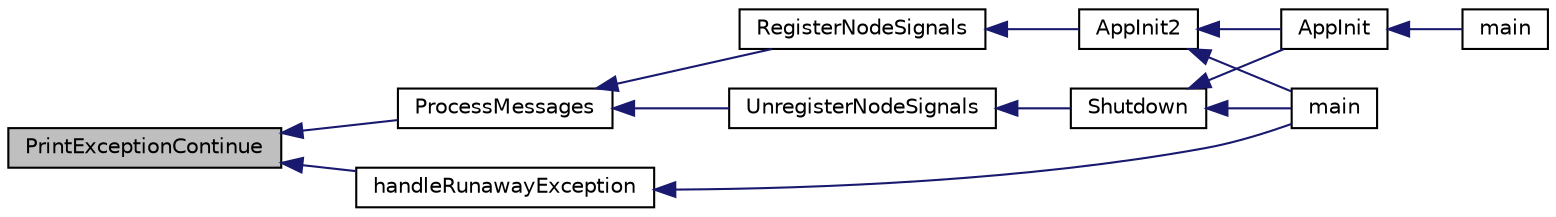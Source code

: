 digraph "PrintExceptionContinue"
{
  edge [fontname="Helvetica",fontsize="10",labelfontname="Helvetica",labelfontsize="10"];
  node [fontname="Helvetica",fontsize="10",shape=record];
  rankdir="LR";
  Node5556 [label="PrintExceptionContinue",height=0.2,width=0.4,color="black", fillcolor="grey75", style="filled", fontcolor="black"];
  Node5556 -> Node5557 [dir="back",color="midnightblue",fontsize="10",style="solid",fontname="Helvetica"];
  Node5557 [label="ProcessMessages",height=0.2,width=0.4,color="black", fillcolor="white", style="filled",URL="$d4/dbf/main_8h.html#a196f9318f02448b85b28d612698934fd"];
  Node5557 -> Node5558 [dir="back",color="midnightblue",fontsize="10",style="solid",fontname="Helvetica"];
  Node5558 [label="RegisterNodeSignals",height=0.2,width=0.4,color="black", fillcolor="white", style="filled",URL="$d4/dbf/main_8h.html#ab02615ff65f91d69f8d786ec900baa8a",tooltip="Register with a network node to receive its signals. "];
  Node5558 -> Node5559 [dir="back",color="midnightblue",fontsize="10",style="solid",fontname="Helvetica"];
  Node5559 [label="AppInit2",height=0.2,width=0.4,color="black", fillcolor="white", style="filled",URL="$d8/dc0/init_8h.html#a1a4c1bfbf6ba1db77e988b89b9cadfd3",tooltip="Initialize ion. "];
  Node5559 -> Node5560 [dir="back",color="midnightblue",fontsize="10",style="solid",fontname="Helvetica"];
  Node5560 [label="AppInit",height=0.2,width=0.4,color="black", fillcolor="white", style="filled",URL="$d4/d35/iond_8cpp.html#ac59316b767e6984e1285f0531275286b"];
  Node5560 -> Node5561 [dir="back",color="midnightblue",fontsize="10",style="solid",fontname="Helvetica"];
  Node5561 [label="main",height=0.2,width=0.4,color="black", fillcolor="white", style="filled",URL="$d4/d35/iond_8cpp.html#a0ddf1224851353fc92bfbff6f499fa97"];
  Node5559 -> Node5562 [dir="back",color="midnightblue",fontsize="10",style="solid",fontname="Helvetica"];
  Node5562 [label="main",height=0.2,width=0.4,color="black", fillcolor="white", style="filled",URL="$d5/d2d/ion_8cpp.html#a0ddf1224851353fc92bfbff6f499fa97"];
  Node5557 -> Node5563 [dir="back",color="midnightblue",fontsize="10",style="solid",fontname="Helvetica"];
  Node5563 [label="UnregisterNodeSignals",height=0.2,width=0.4,color="black", fillcolor="white", style="filled",URL="$d4/dbf/main_8h.html#a3ef0cc6e9d9d6435ee2a5569244d6ebd",tooltip="Unregister a network node. "];
  Node5563 -> Node5564 [dir="back",color="midnightblue",fontsize="10",style="solid",fontname="Helvetica"];
  Node5564 [label="Shutdown",height=0.2,width=0.4,color="black", fillcolor="white", style="filled",URL="$d8/dc0/init_8h.html#ac5f038c2b480cf9ef5e19e3eba8dbaf9"];
  Node5564 -> Node5560 [dir="back",color="midnightblue",fontsize="10",style="solid",fontname="Helvetica"];
  Node5564 -> Node5562 [dir="back",color="midnightblue",fontsize="10",style="solid",fontname="Helvetica"];
  Node5556 -> Node5565 [dir="back",color="midnightblue",fontsize="10",style="solid",fontname="Helvetica"];
  Node5565 [label="handleRunawayException",height=0.2,width=0.4,color="black", fillcolor="white", style="filled",URL="$d5/d2d/ion_8cpp.html#acfb8010c2ea266b1b49e7d76cdf5ea2e"];
  Node5565 -> Node5562 [dir="back",color="midnightblue",fontsize="10",style="solid",fontname="Helvetica"];
}
